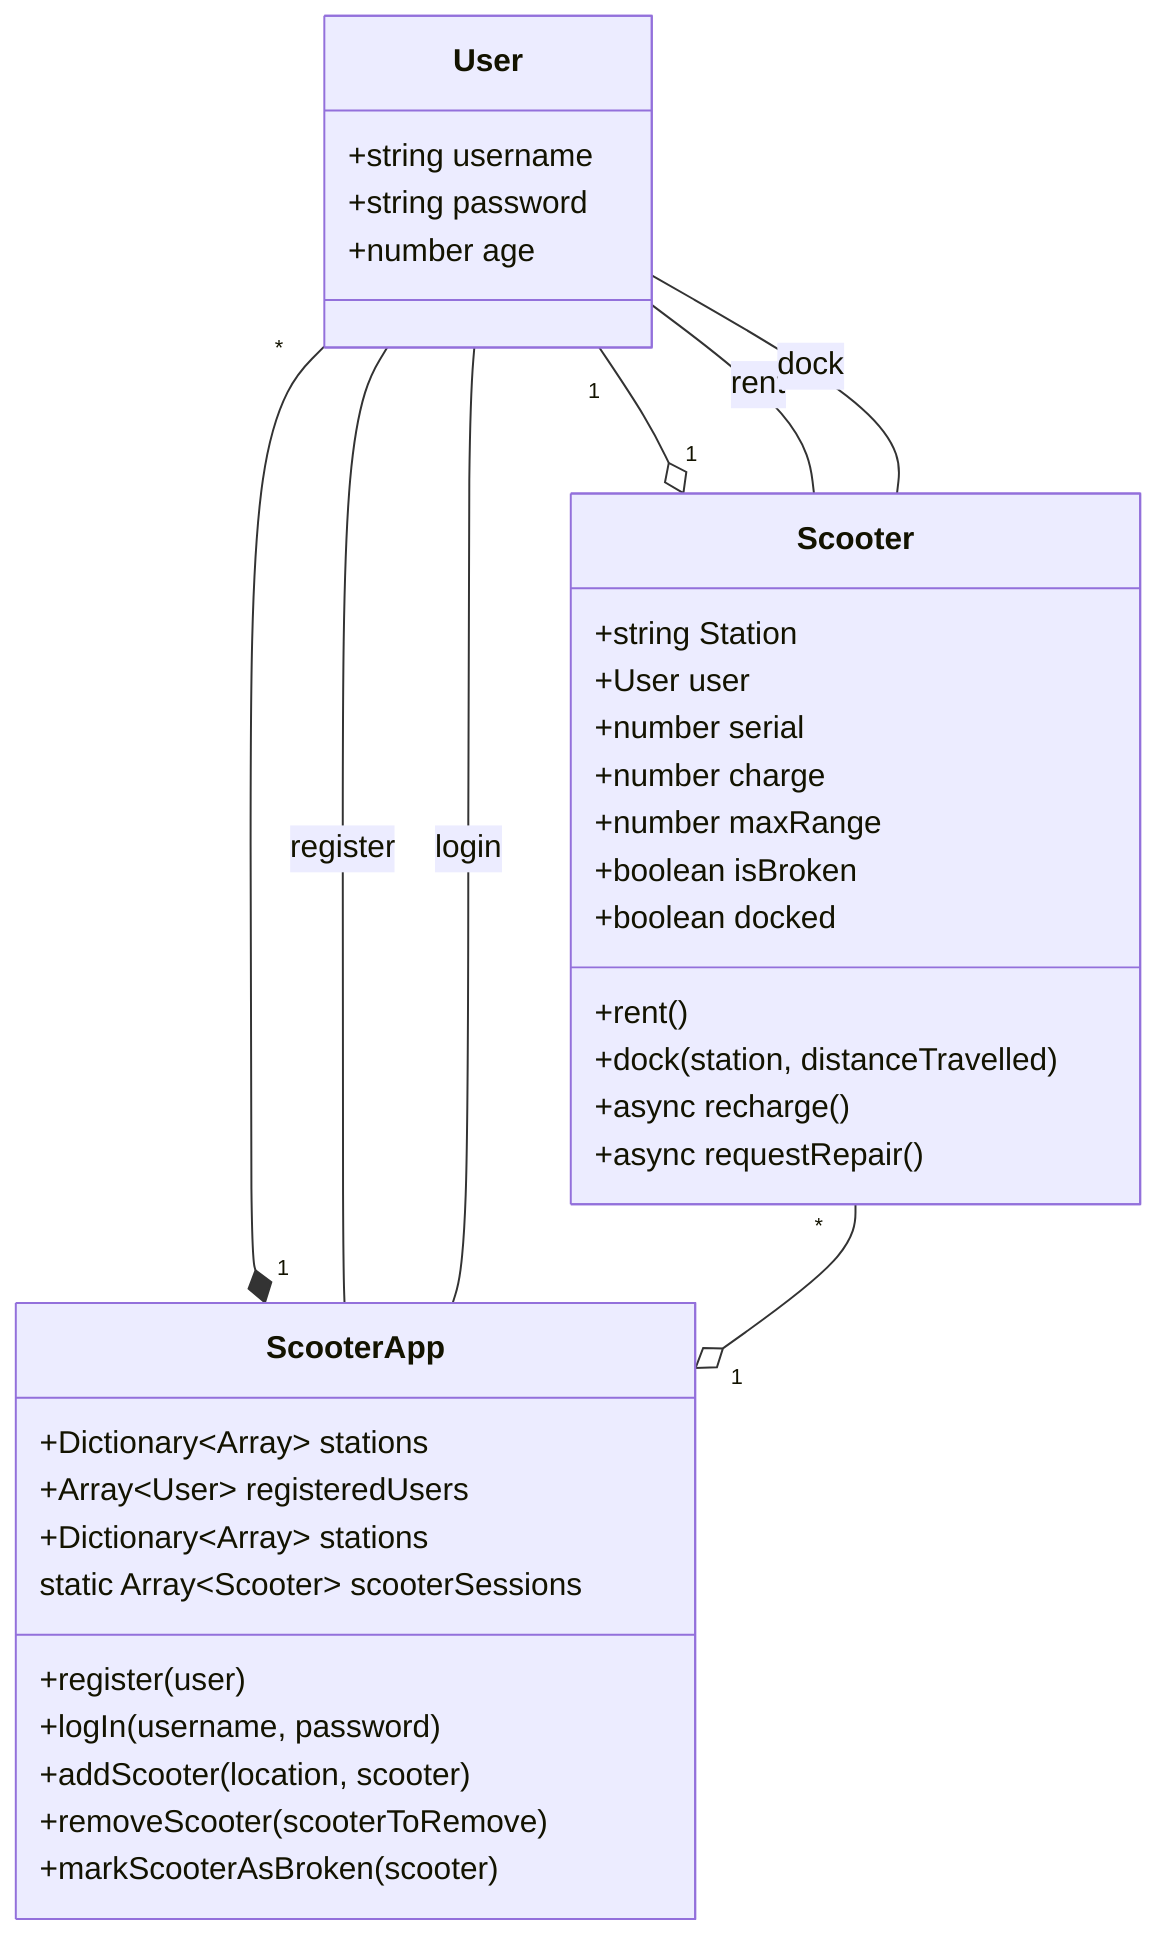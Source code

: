 classDiagram
    User "1" --o "1" Scooter
    User "*" --* "1" ScooterApp
    User -- ScooterApp: register
    User -- ScooterApp: login
    Scooter "*" --o "1" ScooterApp
    User -- Scooter: rent
    User -- Scooter: dock

    class Scooter {
        +string Station
        +User user
        +number serial
        +number charge
        +number maxRange
        +boolean isBroken
        +boolean docked
        +rent()
        +dock(station, distanceTravelled)
        +async recharge()
        +async requestRepair()
    }

    class User {
        +string username
        +string password
        +number age
    }

    class ScooterApp {
        +Dictionary~Array~ stations
        +Array~User~ registeredUsers
        +Dictionary~Array~ stations
        static Array~Scooter~ scooterSessions
        +register(user)
        +logIn(username, password)
        +addScooter(location, scooter)
        +removeScooter(scooterToRemove)
        +markScooterAsBroken(scooter)
    }